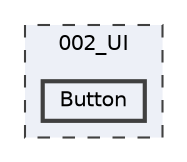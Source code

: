 digraph "002_UI/Button"
{
 // LATEX_PDF_SIZE
  bgcolor="transparent";
  edge [fontname=Helvetica,fontsize=10,labelfontname=Helvetica,labelfontsize=10];
  node [fontname=Helvetica,fontsize=10,shape=box,height=0.2,width=0.4];
  compound=true
  subgraph clusterdir_7c99f2a1ff81663d3f3b54142ef80e6d {
    graph [ bgcolor="#edf0f7", pencolor="grey25", label="002_UI", fontname=Helvetica,fontsize=10 style="filled,dashed", URL="dir_7c99f2a1ff81663d3f3b54142ef80e6d.html",tooltip=""]
  dir_61ba7ef7f4eef7c9e8b4f82d294ecd23 [label="Button", fillcolor="#edf0f7", color="grey25", style="filled,bold", URL="dir_61ba7ef7f4eef7c9e8b4f82d294ecd23.html",tooltip=""];
  }
}
